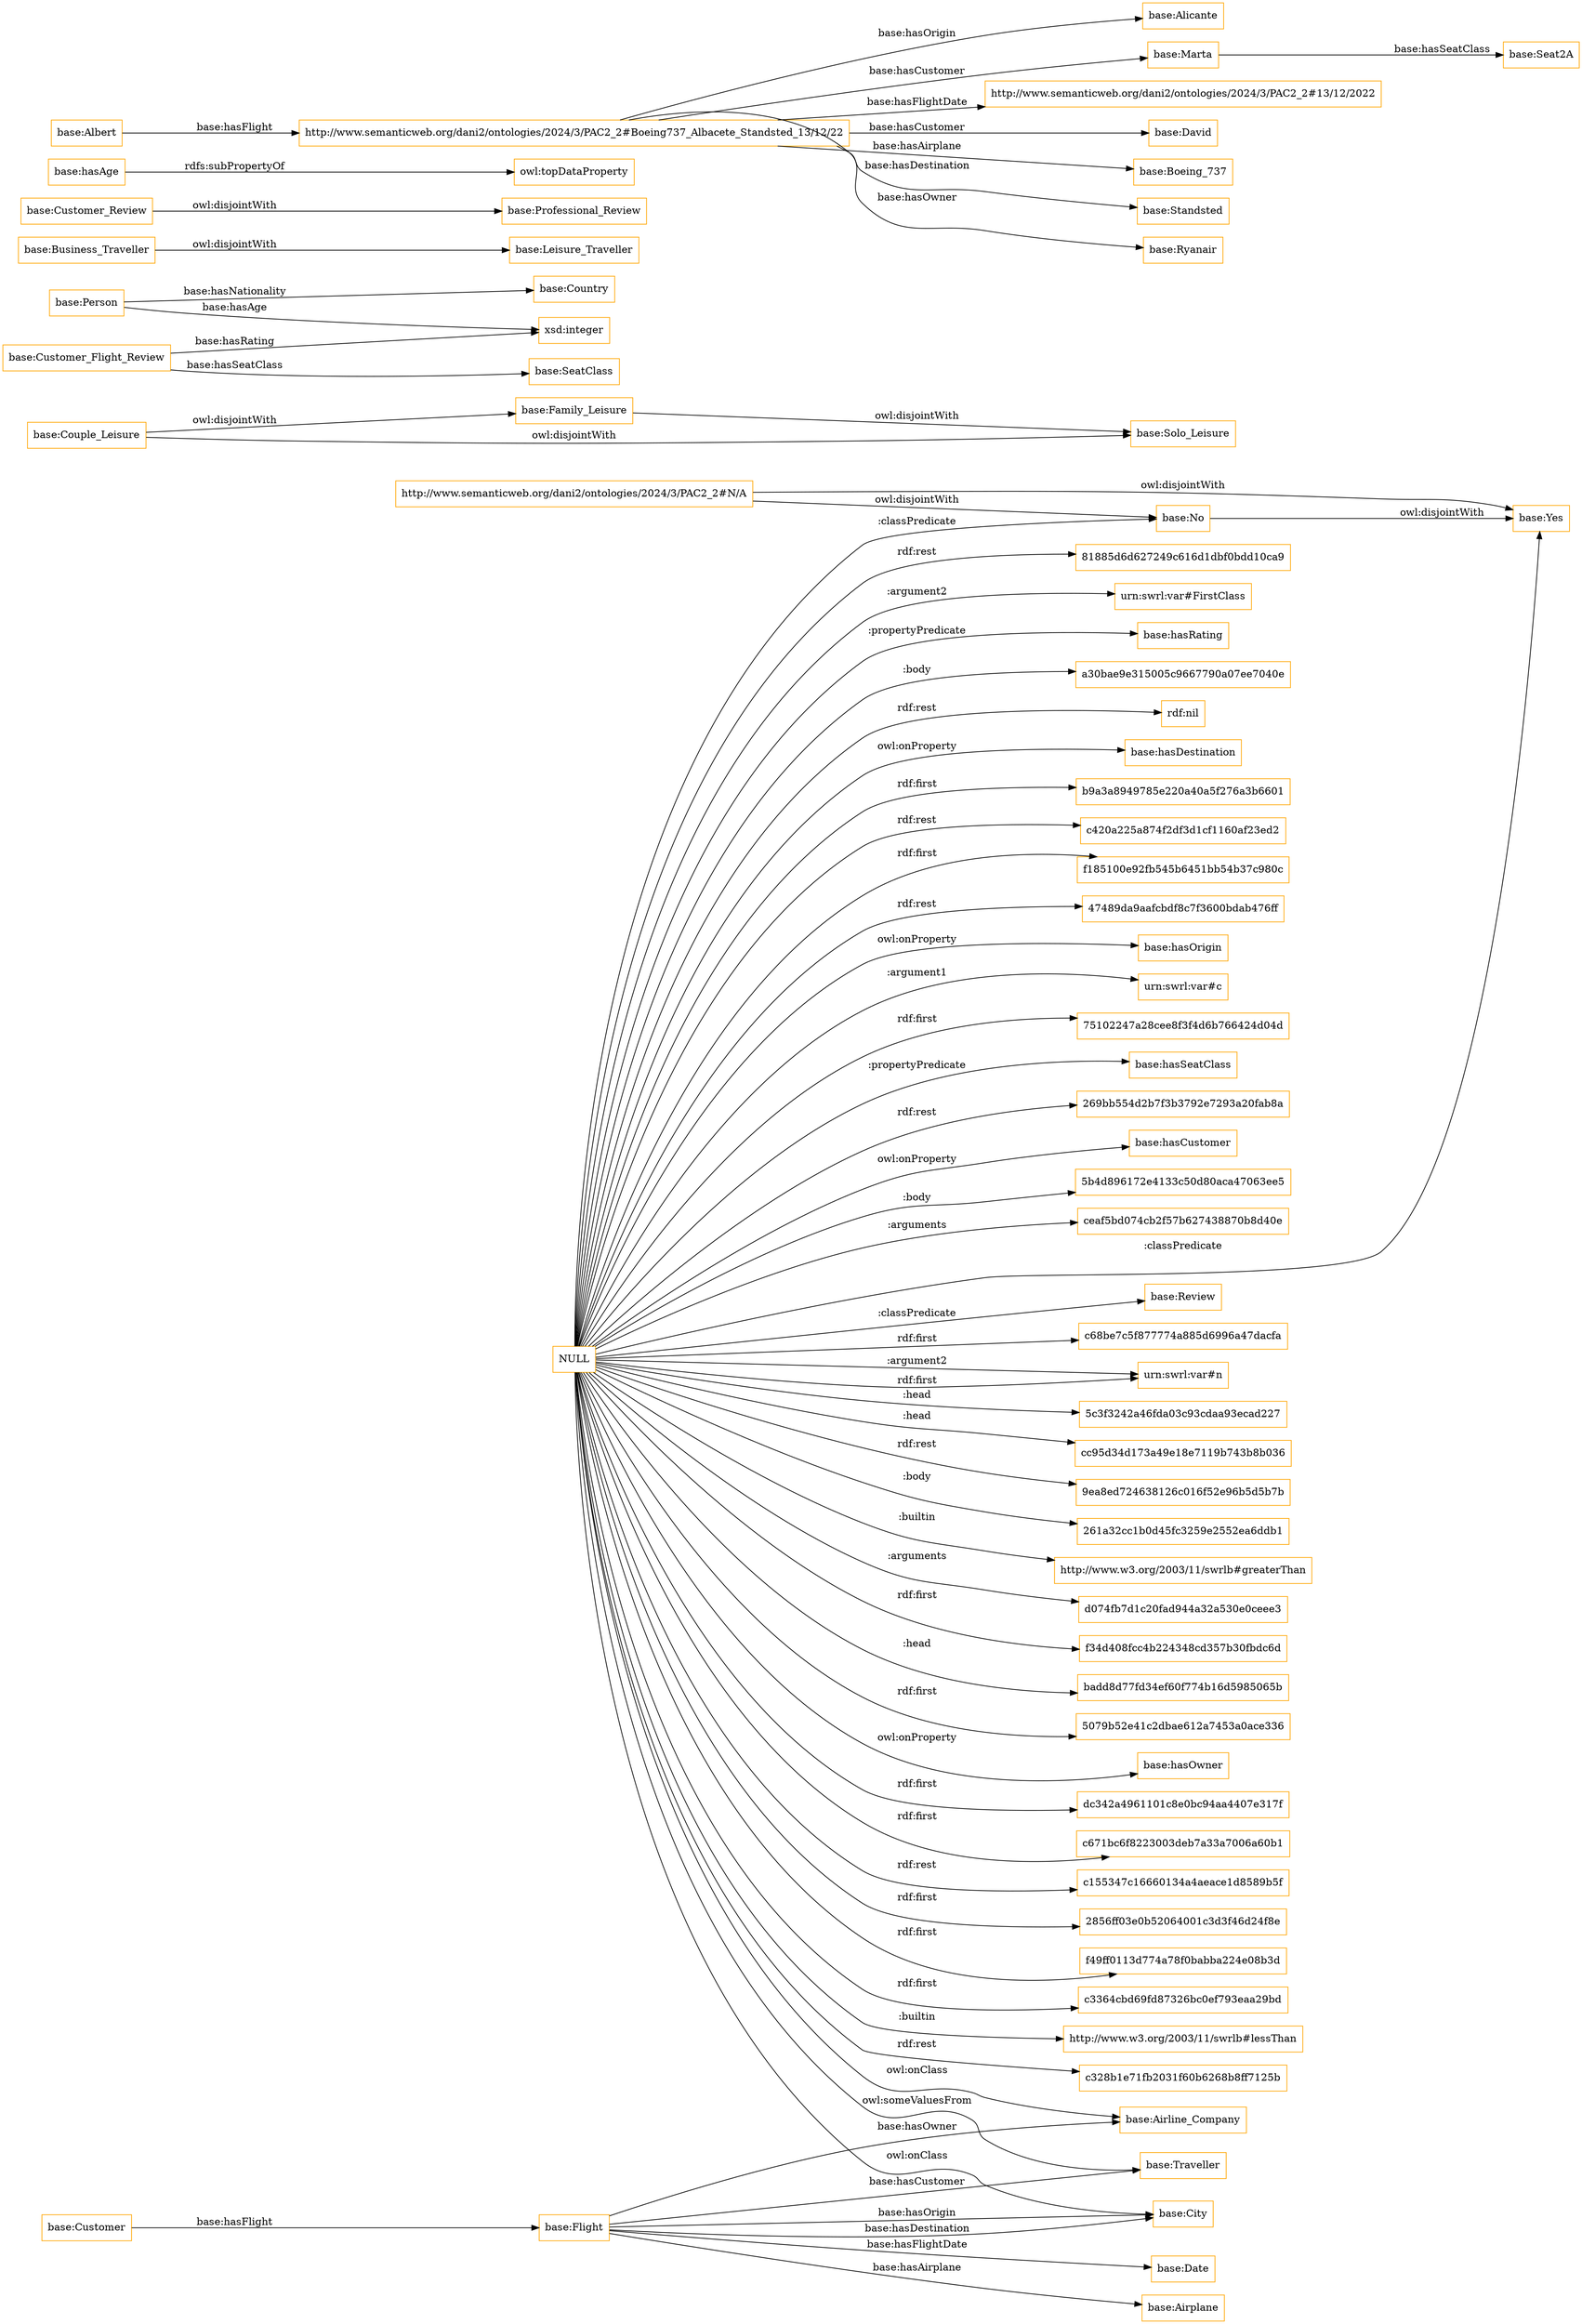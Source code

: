digraph ar2dtool_diagram { 
rankdir=LR;
size="1501"
node [shape = rectangle, color="orange"]; "http://www.semanticweb.org/dani2/ontologies/2024/3/PAC2_2#N/A" "base:Date" "base:Couple_Leisure" "base:Country" "base:Yes" "base:Customer" "base:Family_Leisure" "base:Traveller" "base:Leisure_Traveller" "base:City" "base:Review" "base:Business_Traveller" "base:No" "base:SeatClass" "base:Airline_Company" "base:Airplane" "base:Flight" "base:Customer_Review" "base:Person" "base:Professional_Review" "base:Customer_Flight_Review" "base:Solo_Leisure" ; /*classes style*/
	"NULL" -> "base:Airline_Company" [ label = "owl:onClass" ];
	"NULL" -> "c68be7c5f877774a885d6996a47dacfa" [ label = "rdf:first" ];
	"NULL" -> "urn:swrl:var#n" [ label = "rdf:first" ];
	"NULL" -> "base:City" [ label = "owl:onClass" ];
	"NULL" -> "5c3f3242a46fda03c93cdaa93ecad227" [ label = ":head" ];
	"NULL" -> "urn:swrl:var#n" [ label = ":argument2" ];
	"NULL" -> "cc95d34d173a49e18e7119b743b8b036" [ label = ":head" ];
	"NULL" -> "9ea8ed724638126c016f52e96b5d5b7b" [ label = "rdf:rest" ];
	"NULL" -> "261a32cc1b0d45fc3259e2552ea6ddb1" [ label = ":body" ];
	"NULL" -> "http://www.w3.org/2003/11/swrlb#greaterThan" [ label = ":builtin" ];
	"NULL" -> "d074fb7d1c20fad944a32a530e0ceee3" [ label = ":arguments" ];
	"NULL" -> "f34d408fcc4b224348cd357b30fbdc6d" [ label = "rdf:first" ];
	"NULL" -> "badd8d77fd34ef60f774b16d5985065b" [ label = ":head" ];
	"NULL" -> "base:Review" [ label = ":classPredicate" ];
	"NULL" -> "5079b52e41c2dbae612a7453a0ace336" [ label = "rdf:first" ];
	"NULL" -> "base:hasOwner" [ label = "owl:onProperty" ];
	"NULL" -> "dc342a4961101c8e0bc94aa4407e317f" [ label = "rdf:first" ];
	"NULL" -> "c671bc6f8223003deb7a33a7006a60b1" [ label = "rdf:first" ];
	"NULL" -> "c155347c16660134a4aeace1d8589b5f" [ label = "rdf:rest" ];
	"NULL" -> "2856ff03e0b52064001c3d3f46d24f8e" [ label = "rdf:first" ];
	"NULL" -> "f49ff0113d774a78f0babba224e08b3d" [ label = "rdf:first" ];
	"NULL" -> "c3364cbd69fd87326bc0ef793eaa29bd" [ label = "rdf:first" ];
	"NULL" -> "http://www.w3.org/2003/11/swrlb#lessThan" [ label = ":builtin" ];
	"NULL" -> "c328b1e71fb2031f60b6268b8ff7125b" [ label = "rdf:rest" ];
	"NULL" -> "81885d6d627249c616d1dbf0bdd10ca9" [ label = "rdf:rest" ];
	"NULL" -> "urn:swrl:var#FirstClass" [ label = ":argument2" ];
	"NULL" -> "base:hasRating" [ label = ":propertyPredicate" ];
	"NULL" -> "a30bae9e315005c9667790a07ee7040e" [ label = ":body" ];
	"NULL" -> "rdf:nil" [ label = "rdf:rest" ];
	"NULL" -> "base:hasDestination" [ label = "owl:onProperty" ];
	"NULL" -> "b9a3a8949785e220a40a5f276a3b6601" [ label = "rdf:first" ];
	"NULL" -> "c420a225a874f2df3d1cf1160af23ed2" [ label = "rdf:rest" ];
	"NULL" -> "f185100e92fb545b6451bb54b37c980c" [ label = "rdf:first" ];
	"NULL" -> "47489da9aafcbdf8c7f3600bdab476ff" [ label = "rdf:rest" ];
	"NULL" -> "base:hasOrigin" [ label = "owl:onProperty" ];
	"NULL" -> "base:Traveller" [ label = "owl:someValuesFrom" ];
	"NULL" -> "base:No" [ label = ":classPredicate" ];
	"NULL" -> "urn:swrl:var#c" [ label = ":argument1" ];
	"NULL" -> "75102247a28cee8f3f4d6b766424d04d" [ label = "rdf:first" ];
	"NULL" -> "base:Yes" [ label = ":classPredicate" ];
	"NULL" -> "base:hasSeatClass" [ label = ":propertyPredicate" ];
	"NULL" -> "269bb554d2b7f3b3792e7293a20fab8a" [ label = "rdf:rest" ];
	"NULL" -> "base:hasCustomer" [ label = "owl:onProperty" ];
	"NULL" -> "5b4d896172e4133c50d80aca47063ee5" [ label = ":body" ];
	"NULL" -> "ceaf5bd074cb2f57b627438870b8d40e" [ label = ":arguments" ];
	"base:No" -> "base:Yes" [ label = "owl:disjointWith" ];
	"base:hasAge" -> "owl:topDataProperty" [ label = "rdfs:subPropertyOf" ];
	"base:Family_Leisure" -> "base:Solo_Leisure" [ label = "owl:disjointWith" ];
	"http://www.semanticweb.org/dani2/ontologies/2024/3/PAC2_2#N/A" -> "base:Yes" [ label = "owl:disjointWith" ];
	"http://www.semanticweb.org/dani2/ontologies/2024/3/PAC2_2#N/A" -> "base:No" [ label = "owl:disjointWith" ];
	"base:Couple_Leisure" -> "base:Solo_Leisure" [ label = "owl:disjointWith" ];
	"base:Couple_Leisure" -> "base:Family_Leisure" [ label = "owl:disjointWith" ];
	"http://www.semanticweb.org/dani2/ontologies/2024/3/PAC2_2#Boeing737_Albacete_Standsted_13/12/22" -> "base:Alicante" [ label = "base:hasOrigin" ];
	"http://www.semanticweb.org/dani2/ontologies/2024/3/PAC2_2#Boeing737_Albacete_Standsted_13/12/22" -> "base:Marta" [ label = "base:hasCustomer" ];
	"http://www.semanticweb.org/dani2/ontologies/2024/3/PAC2_2#Boeing737_Albacete_Standsted_13/12/22" -> "http://www.semanticweb.org/dani2/ontologies/2024/3/PAC2_2#13/12/2022" [ label = "base:hasFlightDate" ];
	"http://www.semanticweb.org/dani2/ontologies/2024/3/PAC2_2#Boeing737_Albacete_Standsted_13/12/22" -> "base:David" [ label = "base:hasCustomer" ];
	"http://www.semanticweb.org/dani2/ontologies/2024/3/PAC2_2#Boeing737_Albacete_Standsted_13/12/22" -> "base:Boeing_737" [ label = "base:hasAirplane" ];
	"http://www.semanticweb.org/dani2/ontologies/2024/3/PAC2_2#Boeing737_Albacete_Standsted_13/12/22" -> "base:Standsted" [ label = "base:hasDestination" ];
	"http://www.semanticweb.org/dani2/ontologies/2024/3/PAC2_2#Boeing737_Albacete_Standsted_13/12/22" -> "base:Ryanair" [ label = "base:hasOwner" ];
	"base:Business_Traveller" -> "base:Leisure_Traveller" [ label = "owl:disjointWith" ];
	"base:Albert" -> "http://www.semanticweb.org/dani2/ontologies/2024/3/PAC2_2#Boeing737_Albacete_Standsted_13/12/22" [ label = "base:hasFlight" ];
	"base:Customer_Review" -> "base:Professional_Review" [ label = "owl:disjointWith" ];
	"base:Marta" -> "base:Seat2A" [ label = "base:hasSeatClass" ];
	"base:Customer" -> "base:Flight" [ label = "base:hasFlight" ];
	"base:Flight" -> "base:Date" [ label = "base:hasFlightDate" ];
	"base:Flight" -> "base:Airline_Company" [ label = "base:hasOwner" ];
	"base:Flight" -> "base:City" [ label = "base:hasOrigin" ];
	"base:Flight" -> "base:Airplane" [ label = "base:hasAirplane" ];
	"base:Person" -> "base:Country" [ label = "base:hasNationality" ];
	"base:Customer_Flight_Review" -> "xsd:integer" [ label = "base:hasRating" ];
	"base:Flight" -> "base:City" [ label = "base:hasDestination" ];
	"base:Customer_Flight_Review" -> "base:SeatClass" [ label = "base:hasSeatClass" ];
	"base:Person" -> "xsd:integer" [ label = "base:hasAge" ];
	"base:Flight" -> "base:Traveller" [ label = "base:hasCustomer" ];

}
